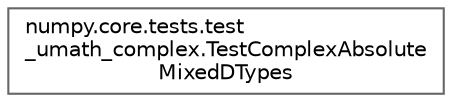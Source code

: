 digraph "Graphical Class Hierarchy"
{
 // LATEX_PDF_SIZE
  bgcolor="transparent";
  edge [fontname=Helvetica,fontsize=10,labelfontname=Helvetica,labelfontsize=10];
  node [fontname=Helvetica,fontsize=10,shape=box,height=0.2,width=0.4];
  rankdir="LR";
  Node0 [id="Node000000",label="numpy.core.tests.test\l_umath_complex.TestComplexAbsolute\lMixedDTypes",height=0.2,width=0.4,color="grey40", fillcolor="white", style="filled",URL="$d5/d4f/classnumpy_1_1core_1_1tests_1_1test__umath__complex_1_1TestComplexAbsoluteMixedDTypes.html",tooltip=" "];
}

